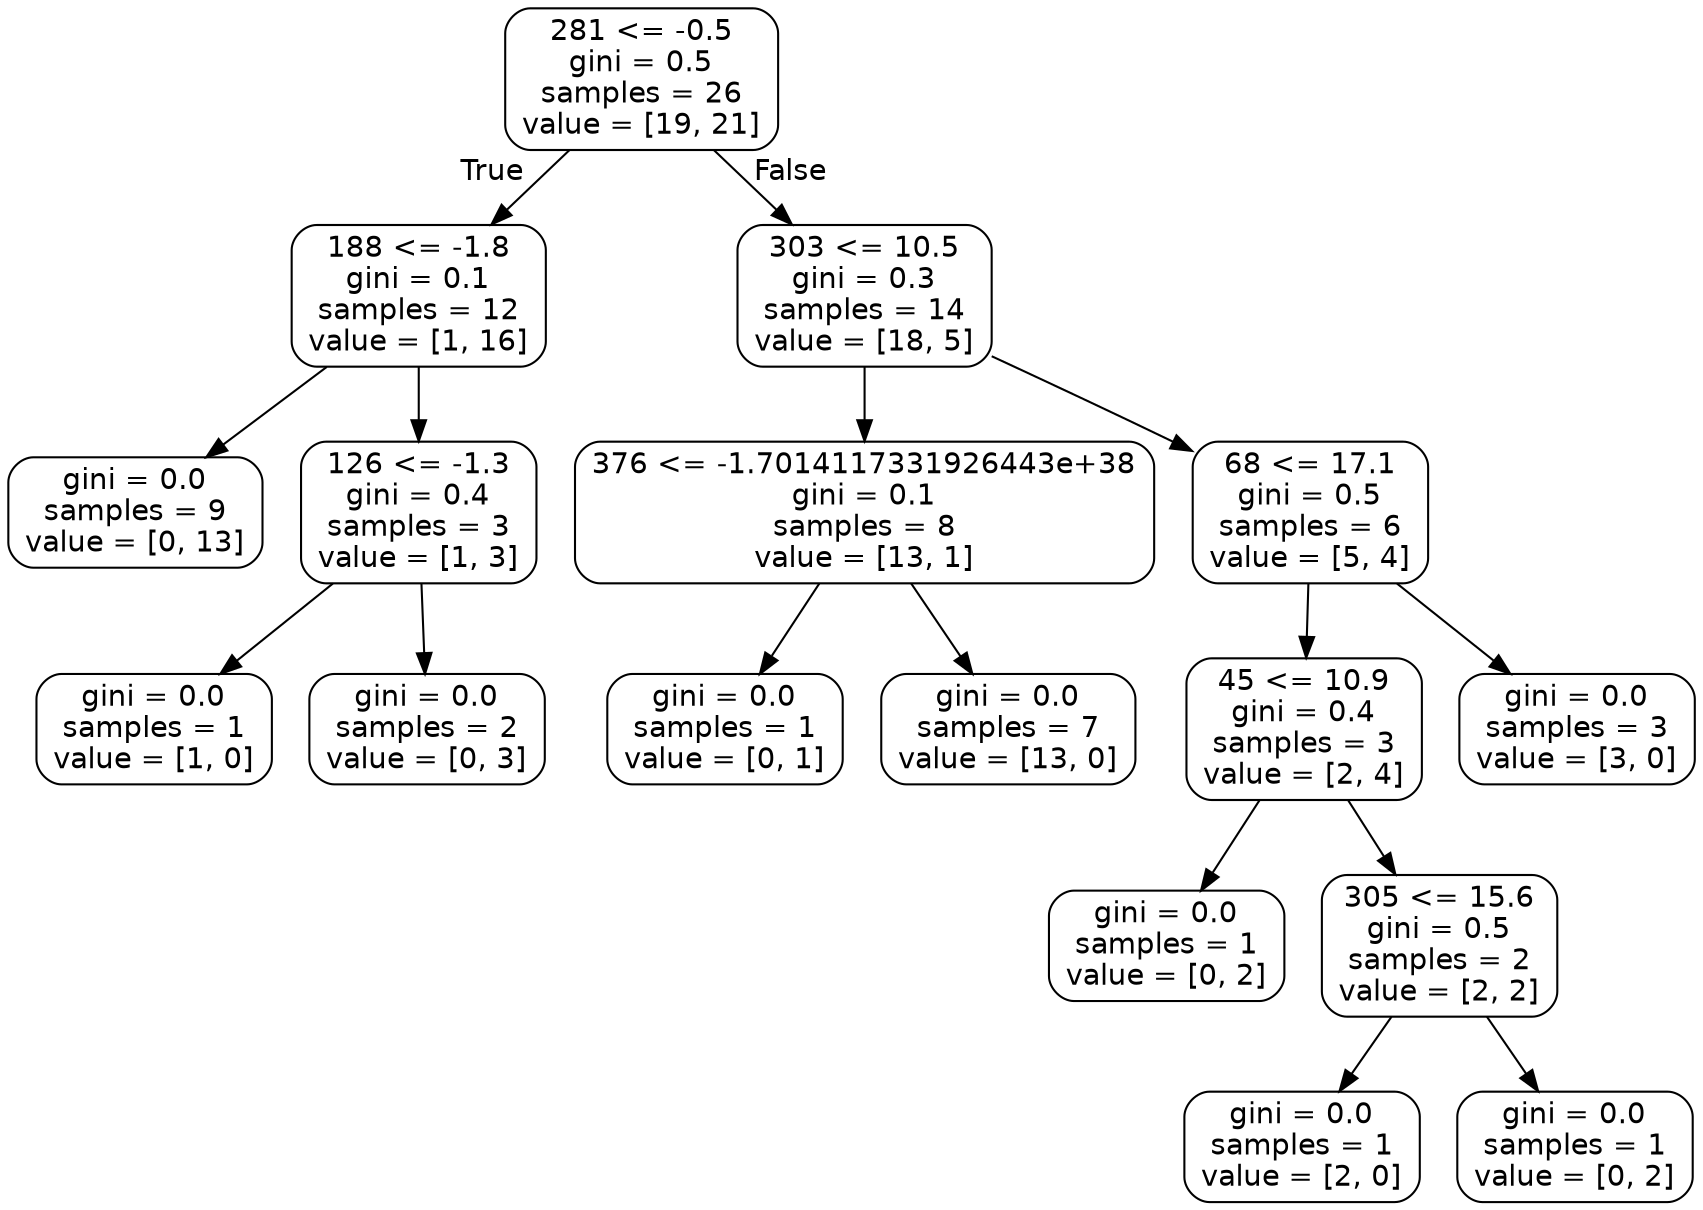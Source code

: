 digraph Tree {
node [shape=box, style="rounded", color="black", fontname=helvetica] ;
edge [fontname=helvetica] ;
0 [label="281 <= -0.5\ngini = 0.5\nsamples = 26\nvalue = [19, 21]"] ;
1 [label="188 <= -1.8\ngini = 0.1\nsamples = 12\nvalue = [1, 16]"] ;
0 -> 1 [labeldistance=2.5, labelangle=45, headlabel="True"] ;
2 [label="gini = 0.0\nsamples = 9\nvalue = [0, 13]"] ;
1 -> 2 ;
3 [label="126 <= -1.3\ngini = 0.4\nsamples = 3\nvalue = [1, 3]"] ;
1 -> 3 ;
4 [label="gini = 0.0\nsamples = 1\nvalue = [1, 0]"] ;
3 -> 4 ;
5 [label="gini = 0.0\nsamples = 2\nvalue = [0, 3]"] ;
3 -> 5 ;
6 [label="303 <= 10.5\ngini = 0.3\nsamples = 14\nvalue = [18, 5]"] ;
0 -> 6 [labeldistance=2.5, labelangle=-45, headlabel="False"] ;
7 [label="376 <= -1.7014117331926443e+38\ngini = 0.1\nsamples = 8\nvalue = [13, 1]"] ;
6 -> 7 ;
8 [label="gini = 0.0\nsamples = 1\nvalue = [0, 1]"] ;
7 -> 8 ;
9 [label="gini = 0.0\nsamples = 7\nvalue = [13, 0]"] ;
7 -> 9 ;
10 [label="68 <= 17.1\ngini = 0.5\nsamples = 6\nvalue = [5, 4]"] ;
6 -> 10 ;
11 [label="45 <= 10.9\ngini = 0.4\nsamples = 3\nvalue = [2, 4]"] ;
10 -> 11 ;
12 [label="gini = 0.0\nsamples = 1\nvalue = [0, 2]"] ;
11 -> 12 ;
13 [label="305 <= 15.6\ngini = 0.5\nsamples = 2\nvalue = [2, 2]"] ;
11 -> 13 ;
14 [label="gini = 0.0\nsamples = 1\nvalue = [2, 0]"] ;
13 -> 14 ;
15 [label="gini = 0.0\nsamples = 1\nvalue = [0, 2]"] ;
13 -> 15 ;
16 [label="gini = 0.0\nsamples = 3\nvalue = [3, 0]"] ;
10 -> 16 ;
}